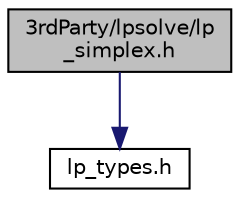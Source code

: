 digraph "3rdParty/lpsolve/lp_simplex.h"
{
  edge [fontname="Helvetica",fontsize="10",labelfontname="Helvetica",labelfontsize="10"];
  node [fontname="Helvetica",fontsize="10",shape=record];
  Node0 [label="3rdParty/lpsolve/lp\l_simplex.h",height=0.2,width=0.4,color="black", fillcolor="grey75", style="filled", fontcolor="black"];
  Node0 -> Node1 [color="midnightblue",fontsize="10",style="solid",fontname="Helvetica"];
  Node1 [label="lp_types.h",height=0.2,width=0.4,color="black", fillcolor="white", style="filled",URL="$de/de8/3rd_party_2lpsolve_2lp__types_8h.html"];
}
